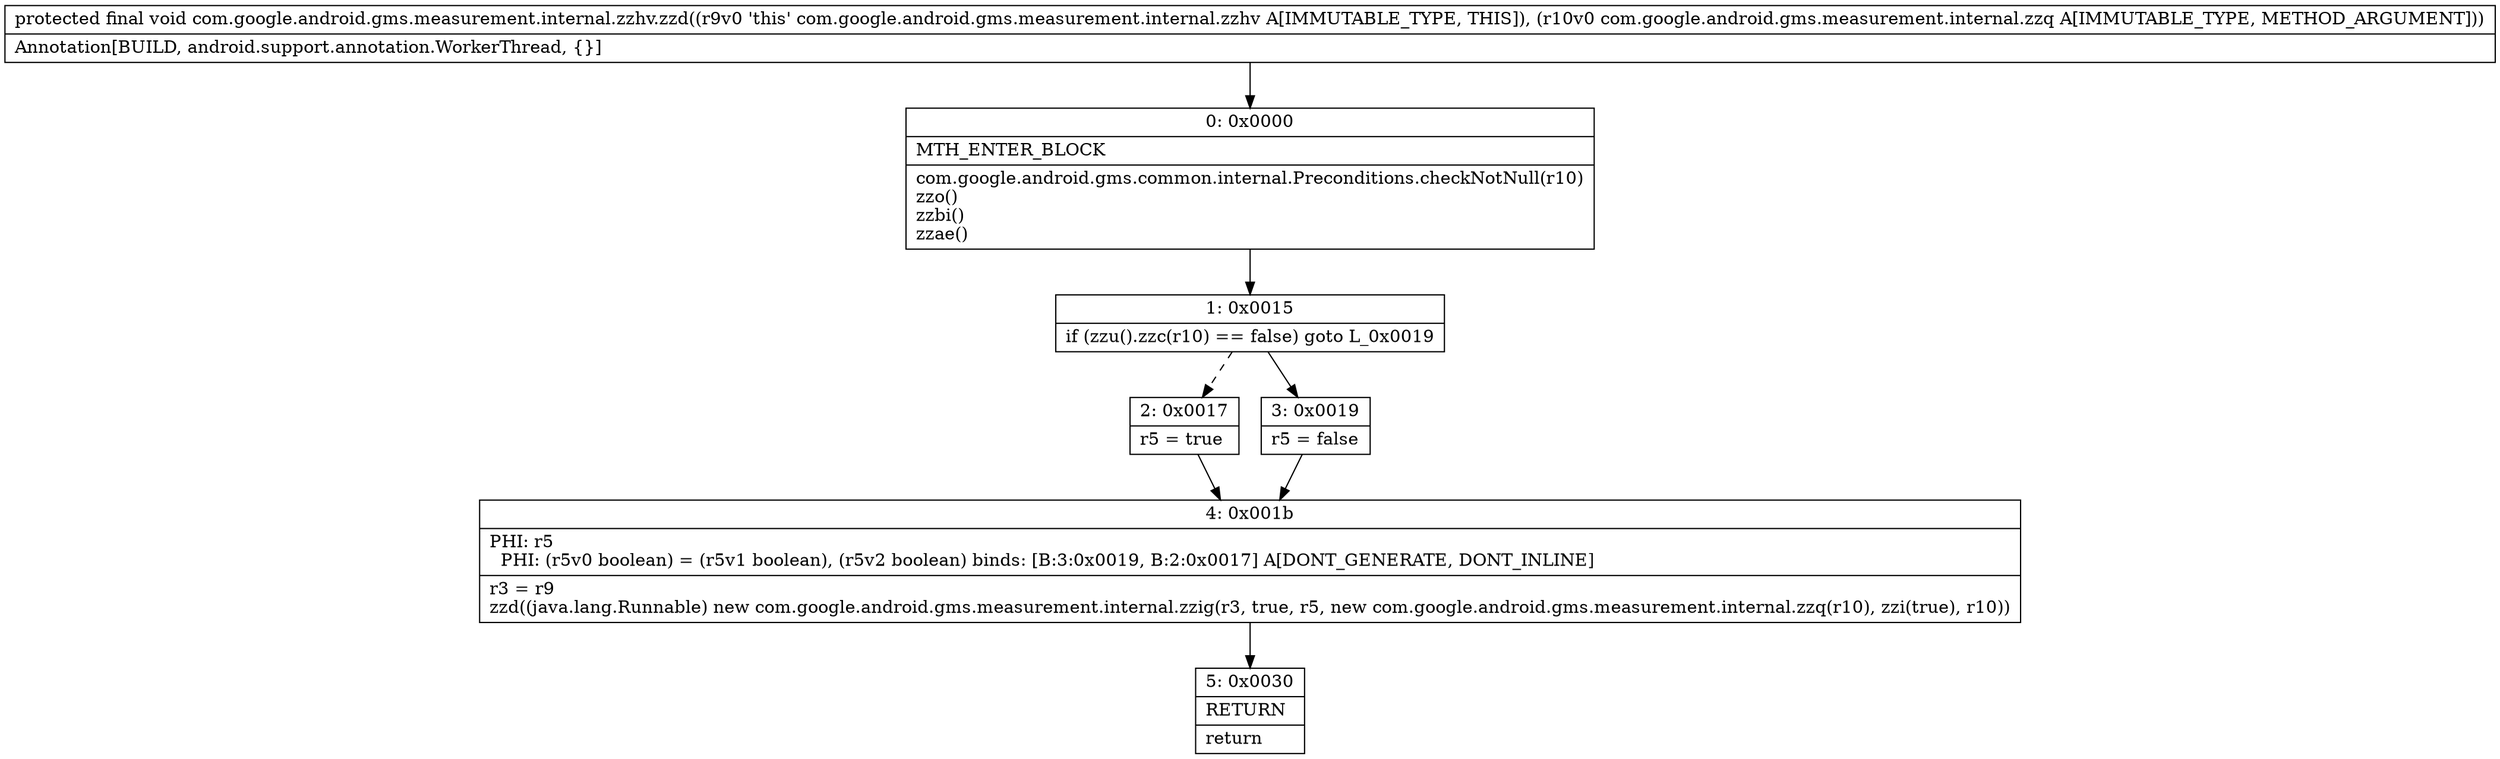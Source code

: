 digraph "CFG forcom.google.android.gms.measurement.internal.zzhv.zzd(Lcom\/google\/android\/gms\/measurement\/internal\/zzq;)V" {
Node_0 [shape=record,label="{0\:\ 0x0000|MTH_ENTER_BLOCK\l|com.google.android.gms.common.internal.Preconditions.checkNotNull(r10)\lzzo()\lzzbi()\lzzae()\l}"];
Node_1 [shape=record,label="{1\:\ 0x0015|if (zzu().zzc(r10) == false) goto L_0x0019\l}"];
Node_2 [shape=record,label="{2\:\ 0x0017|r5 = true\l}"];
Node_3 [shape=record,label="{3\:\ 0x0019|r5 = false\l}"];
Node_4 [shape=record,label="{4\:\ 0x001b|PHI: r5 \l  PHI: (r5v0 boolean) = (r5v1 boolean), (r5v2 boolean) binds: [B:3:0x0019, B:2:0x0017] A[DONT_GENERATE, DONT_INLINE]\l|r3 = r9\lzzd((java.lang.Runnable) new com.google.android.gms.measurement.internal.zzig(r3, true, r5, new com.google.android.gms.measurement.internal.zzq(r10), zzi(true), r10))\l}"];
Node_5 [shape=record,label="{5\:\ 0x0030|RETURN\l|return\l}"];
MethodNode[shape=record,label="{protected final void com.google.android.gms.measurement.internal.zzhv.zzd((r9v0 'this' com.google.android.gms.measurement.internal.zzhv A[IMMUTABLE_TYPE, THIS]), (r10v0 com.google.android.gms.measurement.internal.zzq A[IMMUTABLE_TYPE, METHOD_ARGUMENT]))  | Annotation[BUILD, android.support.annotation.WorkerThread, \{\}]\l}"];
MethodNode -> Node_0;
Node_0 -> Node_1;
Node_1 -> Node_2[style=dashed];
Node_1 -> Node_3;
Node_2 -> Node_4;
Node_3 -> Node_4;
Node_4 -> Node_5;
}

